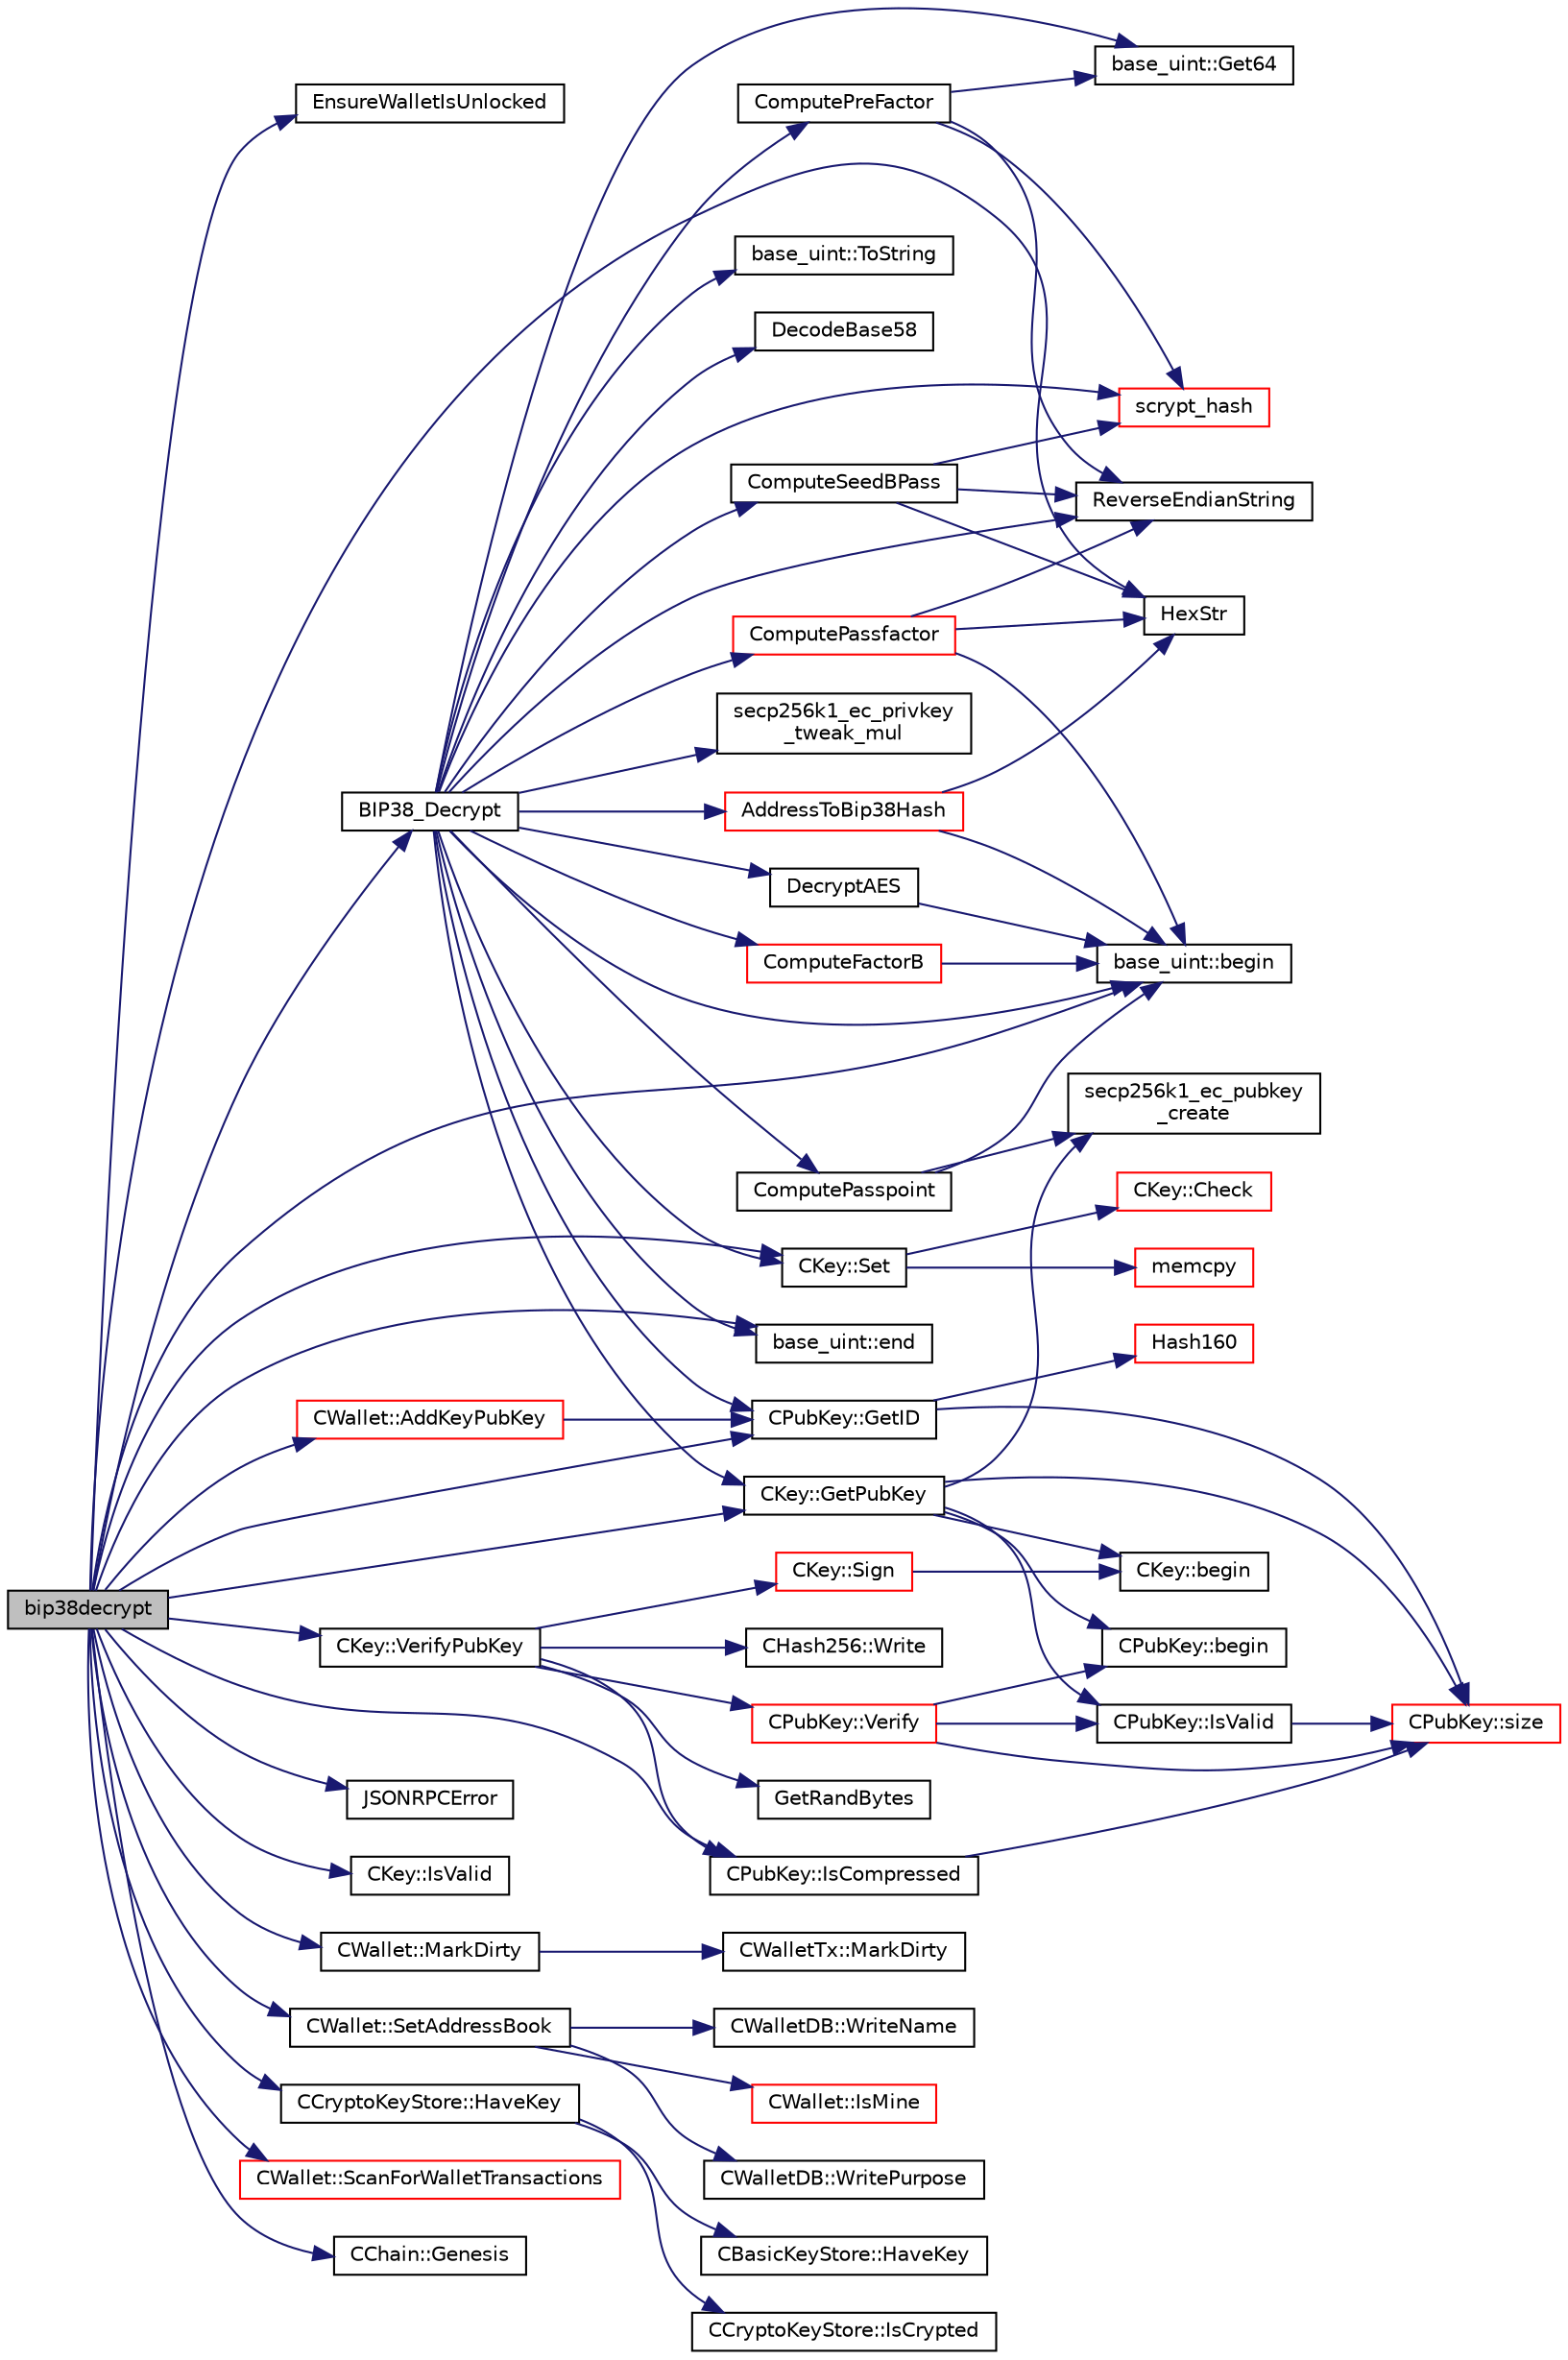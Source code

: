 digraph "bip38decrypt"
{
  edge [fontname="Helvetica",fontsize="10",labelfontname="Helvetica",labelfontsize="10"];
  node [fontname="Helvetica",fontsize="10",shape=record];
  rankdir="LR";
  Node0 [label="bip38decrypt",height=0.2,width=0.4,color="black", fillcolor="grey75", style="filled", fontcolor="black"];
  Node0 -> Node1 [color="midnightblue",fontsize="10",style="solid",fontname="Helvetica"];
  Node1 [label="EnsureWalletIsUnlocked",height=0.2,width=0.4,color="black", fillcolor="white", style="filled",URL="$rpcdump_8cpp.html#a8f837f6d506b9719cef93188db00fd3c"];
  Node0 -> Node2 [color="midnightblue",fontsize="10",style="solid",fontname="Helvetica"];
  Node2 [label="BIP38_Decrypt",height=0.2,width=0.4,color="black", fillcolor="white", style="filled",URL="$bip38_8cpp.html#a3a8abd78d8750c4c7622d7acd3815743"];
  Node2 -> Node3 [color="midnightblue",fontsize="10",style="solid",fontname="Helvetica"];
  Node3 [label="DecodeBase58",height=0.2,width=0.4,color="black", fillcolor="white", style="filled",URL="$base58_8cpp.html#a0f74d1d6e7e982cad4b0e538acea4538",tooltip="Decode a base58-encoded string (psz) into a byte vector (vchRet). "];
  Node2 -> Node4 [color="midnightblue",fontsize="10",style="solid",fontname="Helvetica"];
  Node4 [label="ReverseEndianString",height=0.2,width=0.4,color="black", fillcolor="white", style="filled",URL="$utilstrencodings_8h.html#a699915db9972f1502ab6867bb78d8e01",tooltip="Reverse the endianess of a string. "];
  Node2 -> Node5 [color="midnightblue",fontsize="10",style="solid",fontname="Helvetica"];
  Node5 [label="base_uint::Get64",height=0.2,width=0.4,color="black", fillcolor="white", style="filled",URL="$classbase__uint.html#aae5336be1799bd2debf74efb1d2cc542"];
  Node2 -> Node6 [color="midnightblue",fontsize="10",style="solid",fontname="Helvetica"];
  Node6 [label="scrypt_hash",height=0.2,width=0.4,color="red", fillcolor="white", style="filled",URL="$hash_8cpp.html#ac1ac2ae4cd8d6d9b314d6817e20ac297"];
  Node2 -> Node10 [color="midnightblue",fontsize="10",style="solid",fontname="Helvetica"];
  Node10 [label="base_uint::ToString",height=0.2,width=0.4,color="black", fillcolor="white", style="filled",URL="$classbase__uint.html#acccba4d9d51a0c36261718ca0cbb293b"];
  Node2 -> Node11 [color="midnightblue",fontsize="10",style="solid",fontname="Helvetica"];
  Node11 [label="DecryptAES",height=0.2,width=0.4,color="black", fillcolor="white", style="filled",URL="$bip38_8cpp.html#ac4abeb6b53658177e0dea45fc9a4a5dd",tooltip="39 bytes - 78 characters 1) Prefix - 2 bytes - 4 chars - strKey[0..3] 2) Flagbyte - 1 byte - 2 chars ..."];
  Node11 -> Node12 [color="midnightblue",fontsize="10",style="solid",fontname="Helvetica"];
  Node12 [label="base_uint::begin",height=0.2,width=0.4,color="black", fillcolor="white", style="filled",URL="$classbase__uint.html#aaa32054bf4e8fbb31d54a75f6065174d"];
  Node2 -> Node13 [color="midnightblue",fontsize="10",style="solid",fontname="Helvetica"];
  Node13 [label="ComputePreFactor",height=0.2,width=0.4,color="black", fillcolor="white", style="filled",URL="$bip38_8cpp.html#a05494d3b37cb18ba69ba99551af8d044"];
  Node13 -> Node4 [color="midnightblue",fontsize="10",style="solid",fontname="Helvetica"];
  Node13 -> Node5 [color="midnightblue",fontsize="10",style="solid",fontname="Helvetica"];
  Node13 -> Node6 [color="midnightblue",fontsize="10",style="solid",fontname="Helvetica"];
  Node2 -> Node14 [color="midnightblue",fontsize="10",style="solid",fontname="Helvetica"];
  Node14 [label="ComputePassfactor",height=0.2,width=0.4,color="red", fillcolor="white", style="filled",URL="$bip38_8cpp.html#aad5979e1ec2148383177c9b8e6380259"];
  Node14 -> Node4 [color="midnightblue",fontsize="10",style="solid",fontname="Helvetica"];
  Node14 -> Node15 [color="midnightblue",fontsize="10",style="solid",fontname="Helvetica"];
  Node15 [label="HexStr",height=0.2,width=0.4,color="black", fillcolor="white", style="filled",URL="$utilstrencodings_8h.html#ace13a819ca4e98c22847d26b3b357e75"];
  Node14 -> Node12 [color="midnightblue",fontsize="10",style="solid",fontname="Helvetica"];
  Node2 -> Node17 [color="midnightblue",fontsize="10",style="solid",fontname="Helvetica"];
  Node17 [label="ComputePasspoint",height=0.2,width=0.4,color="black", fillcolor="white", style="filled",URL="$bip38_8cpp.html#a8d39dfa46e422cf20367131b566cf400"];
  Node17 -> Node18 [color="midnightblue",fontsize="10",style="solid",fontname="Helvetica"];
  Node18 [label="secp256k1_ec_pubkey\l_create",height=0.2,width=0.4,color="black", fillcolor="white", style="filled",URL="$secp256k1_8h.html#a22e1ef593e0d06d40b4f233e91447aa3",tooltip="Compute the public key for a secret key. "];
  Node17 -> Node12 [color="midnightblue",fontsize="10",style="solid",fontname="Helvetica"];
  Node2 -> Node19 [color="midnightblue",fontsize="10",style="solid",fontname="Helvetica"];
  Node19 [label="ComputeSeedBPass",height=0.2,width=0.4,color="black", fillcolor="white", style="filled",URL="$bip38_8cpp.html#a1f42383a6bc8295fba2d0108a4abd194"];
  Node19 -> Node4 [color="midnightblue",fontsize="10",style="solid",fontname="Helvetica"];
  Node19 -> Node6 [color="midnightblue",fontsize="10",style="solid",fontname="Helvetica"];
  Node19 -> Node15 [color="midnightblue",fontsize="10",style="solid",fontname="Helvetica"];
  Node2 -> Node20 [color="midnightblue",fontsize="10",style="solid",fontname="Helvetica"];
  Node20 [label="ComputeFactorB",height=0.2,width=0.4,color="red", fillcolor="white", style="filled",URL="$bip38_8cpp.html#a8bc35e88af1f8b98298d2cb1b07e41bb"];
  Node20 -> Node12 [color="midnightblue",fontsize="10",style="solid",fontname="Helvetica"];
  Node2 -> Node21 [color="midnightblue",fontsize="10",style="solid",fontname="Helvetica"];
  Node21 [label="secp256k1_ec_privkey\l_tweak_mul",height=0.2,width=0.4,color="black", fillcolor="white", style="filled",URL="$secp256k1_8h.html#a5f972106d21fcca24992c6110608664e",tooltip="Tweak a private key by multiplying it with tweak. "];
  Node2 -> Node12 [color="midnightblue",fontsize="10",style="solid",fontname="Helvetica"];
  Node2 -> Node22 [color="midnightblue",fontsize="10",style="solid",fontname="Helvetica"];
  Node22 [label="CKey::Set",height=0.2,width=0.4,color="black", fillcolor="white", style="filled",URL="$class_c_key.html#aaa13d5f08456bba094210c5eeabf64c8",tooltip="Initialize using begin and end iterators to byte data. "];
  Node22 -> Node23 [color="midnightblue",fontsize="10",style="solid",fontname="Helvetica"];
  Node23 [label="CKey::Check",height=0.2,width=0.4,color="red", fillcolor="white", style="filled",URL="$class_c_key.html#acec869bc75fa8f4d619ab025d367a97c",tooltip="Check whether the 32-byte array pointed to be vch is valid keydata. "];
  Node22 -> Node25 [color="midnightblue",fontsize="10",style="solid",fontname="Helvetica"];
  Node25 [label="memcpy",height=0.2,width=0.4,color="red", fillcolor="white", style="filled",URL="$glibc__compat_8cpp.html#a0f46826ab0466591e136db24394923cf"];
  Node2 -> Node27 [color="midnightblue",fontsize="10",style="solid",fontname="Helvetica"];
  Node27 [label="base_uint::end",height=0.2,width=0.4,color="black", fillcolor="white", style="filled",URL="$classbase__uint.html#a76539ef6be800bc02e4038f457a4f74a"];
  Node2 -> Node28 [color="midnightblue",fontsize="10",style="solid",fontname="Helvetica"];
  Node28 [label="CKey::GetPubKey",height=0.2,width=0.4,color="black", fillcolor="white", style="filled",URL="$class_c_key.html#aa1085c59603a62db6ec776300f250337",tooltip="Compute the public key from a private key. "];
  Node28 -> Node18 [color="midnightblue",fontsize="10",style="solid",fontname="Helvetica"];
  Node28 -> Node29 [color="midnightblue",fontsize="10",style="solid",fontname="Helvetica"];
  Node29 [label="CPubKey::begin",height=0.2,width=0.4,color="black", fillcolor="white", style="filled",URL="$class_c_pub_key.html#a859ab9909d68092d6d4fc739237ab358"];
  Node28 -> Node30 [color="midnightblue",fontsize="10",style="solid",fontname="Helvetica"];
  Node30 [label="CKey::begin",height=0.2,width=0.4,color="black", fillcolor="white", style="filled",URL="$class_c_key.html#ab8dee0ad9d933304a22284ee40040847"];
  Node28 -> Node31 [color="midnightblue",fontsize="10",style="solid",fontname="Helvetica"];
  Node31 [label="CPubKey::size",height=0.2,width=0.4,color="red", fillcolor="white", style="filled",URL="$class_c_pub_key.html#a6bb28fcf0a5f799c69f5b7269363b309",tooltip="Simple read-only vector-like interface to the pubkey data. "];
  Node28 -> Node33 [color="midnightblue",fontsize="10",style="solid",fontname="Helvetica"];
  Node33 [label="CPubKey::IsValid",height=0.2,width=0.4,color="black", fillcolor="white", style="filled",URL="$class_c_pub_key.html#a4fa94293cf8577fd039b9a133f6c7f30"];
  Node33 -> Node31 [color="midnightblue",fontsize="10",style="solid",fontname="Helvetica"];
  Node2 -> Node34 [color="midnightblue",fontsize="10",style="solid",fontname="Helvetica"];
  Node34 [label="CPubKey::GetID",height=0.2,width=0.4,color="black", fillcolor="white", style="filled",URL="$class_c_pub_key.html#a2675f7e6f72eff68e7a5227289feb021",tooltip="Get the KeyID of this public key (hash of its serialization) "];
  Node34 -> Node35 [color="midnightblue",fontsize="10",style="solid",fontname="Helvetica"];
  Node35 [label="Hash160",height=0.2,width=0.4,color="red", fillcolor="white", style="filled",URL="$hash_8h.html#a4490f70ddae16e9e48460a0416a48a6b",tooltip="Compute the 160-bit hash an object. "];
  Node34 -> Node31 [color="midnightblue",fontsize="10",style="solid",fontname="Helvetica"];
  Node2 -> Node41 [color="midnightblue",fontsize="10",style="solid",fontname="Helvetica"];
  Node41 [label="AddressToBip38Hash",height=0.2,width=0.4,color="red", fillcolor="white", style="filled",URL="$bip38_8cpp.html#a316d78ad4929a28e63f746aa5da410aa"];
  Node41 -> Node12 [color="midnightblue",fontsize="10",style="solid",fontname="Helvetica"];
  Node41 -> Node15 [color="midnightblue",fontsize="10",style="solid",fontname="Helvetica"];
  Node0 -> Node42 [color="midnightblue",fontsize="10",style="solid",fontname="Helvetica"];
  Node42 [label="JSONRPCError",height=0.2,width=0.4,color="black", fillcolor="white", style="filled",URL="$rpcprotocol_8cpp.html#a17b1bb111ab339efc951929834766039"];
  Node0 -> Node15 [color="midnightblue",fontsize="10",style="solid",fontname="Helvetica"];
  Node0 -> Node22 [color="midnightblue",fontsize="10",style="solid",fontname="Helvetica"];
  Node0 -> Node12 [color="midnightblue",fontsize="10",style="solid",fontname="Helvetica"];
  Node0 -> Node27 [color="midnightblue",fontsize="10",style="solid",fontname="Helvetica"];
  Node0 -> Node43 [color="midnightblue",fontsize="10",style="solid",fontname="Helvetica"];
  Node43 [label="CKey::IsValid",height=0.2,width=0.4,color="black", fillcolor="white", style="filled",URL="$class_c_key.html#a56e06c48d504a1a65e244e5fc35cdecc",tooltip="Check whether this private key is valid. "];
  Node0 -> Node28 [color="midnightblue",fontsize="10",style="solid",fontname="Helvetica"];
  Node0 -> Node44 [color="midnightblue",fontsize="10",style="solid",fontname="Helvetica"];
  Node44 [label="CPubKey::IsCompressed",height=0.2,width=0.4,color="black", fillcolor="white", style="filled",URL="$class_c_pub_key.html#a25f8b70340ad20ddab0f80ec4cee9396",tooltip="Check whether this is a compressed public key. "];
  Node44 -> Node31 [color="midnightblue",fontsize="10",style="solid",fontname="Helvetica"];
  Node0 -> Node45 [color="midnightblue",fontsize="10",style="solid",fontname="Helvetica"];
  Node45 [label="CKey::VerifyPubKey",height=0.2,width=0.4,color="black", fillcolor="white", style="filled",URL="$class_c_key.html#ac53425b8d0f89067bce781c485101b20",tooltip="Verify thoroughly whether a private key and a public key match. "];
  Node45 -> Node44 [color="midnightblue",fontsize="10",style="solid",fontname="Helvetica"];
  Node45 -> Node46 [color="midnightblue",fontsize="10",style="solid",fontname="Helvetica"];
  Node46 [label="GetRandBytes",height=0.2,width=0.4,color="black", fillcolor="white", style="filled",URL="$random_8cpp.html#ada0c29949c4d1ac0cc027d93c4771423",tooltip="Functions to gather random data via the OpenSSL PRNG. "];
  Node45 -> Node47 [color="midnightblue",fontsize="10",style="solid",fontname="Helvetica"];
  Node47 [label="CHash256::Write",height=0.2,width=0.4,color="black", fillcolor="white", style="filled",URL="$class_c_hash256.html#a9cc25033c6435cb28e2e8e377c949a7a"];
  Node45 -> Node48 [color="midnightblue",fontsize="10",style="solid",fontname="Helvetica"];
  Node48 [label="CKey::Sign",height=0.2,width=0.4,color="red", fillcolor="white", style="filled",URL="$class_c_key.html#aa9b184a4a71d3e1a40aab360cf68e86c",tooltip="Create a DER-serialized signature. "];
  Node48 -> Node30 [color="midnightblue",fontsize="10",style="solid",fontname="Helvetica"];
  Node45 -> Node52 [color="midnightblue",fontsize="10",style="solid",fontname="Helvetica"];
  Node52 [label="CPubKey::Verify",height=0.2,width=0.4,color="red", fillcolor="white", style="filled",URL="$class_c_pub_key.html#a5b3fef213b227394ca9d0a1e3baa957e",tooltip="Verify a DER signature (~72 bytes). "];
  Node52 -> Node33 [color="midnightblue",fontsize="10",style="solid",fontname="Helvetica"];
  Node52 -> Node29 [color="midnightblue",fontsize="10",style="solid",fontname="Helvetica"];
  Node52 -> Node31 [color="midnightblue",fontsize="10",style="solid",fontname="Helvetica"];
  Node0 -> Node34 [color="midnightblue",fontsize="10",style="solid",fontname="Helvetica"];
  Node0 -> Node55 [color="midnightblue",fontsize="10",style="solid",fontname="Helvetica"];
  Node55 [label="CWallet::MarkDirty",height=0.2,width=0.4,color="black", fillcolor="white", style="filled",URL="$group__map_wallet.html#ga26fd9a9f48230daf346500d2afb6115e"];
  Node55 -> Node56 [color="midnightblue",fontsize="10",style="solid",fontname="Helvetica"];
  Node56 [label="CWalletTx::MarkDirty",height=0.2,width=0.4,color="black", fillcolor="white", style="filled",URL="$class_c_wallet_tx.html#ac8a376bcb955e437489504dc596b43cf",tooltip="make sure balances are recalculated "];
  Node0 -> Node57 [color="midnightblue",fontsize="10",style="solid",fontname="Helvetica"];
  Node57 [label="CWallet::SetAddressBook",height=0.2,width=0.4,color="black", fillcolor="white", style="filled",URL="$group___actions.html#ga53e5528d7005608594e73f500bc5bb8f"];
  Node57 -> Node58 [color="midnightblue",fontsize="10",style="solid",fontname="Helvetica"];
  Node58 [label="CWallet::IsMine",height=0.2,width=0.4,color="red", fillcolor="white", style="filled",URL="$group__map_wallet.html#ga4eada57edc1c443564b8cc9b853d955c"];
  Node57 -> Node61 [color="midnightblue",fontsize="10",style="solid",fontname="Helvetica"];
  Node61 [label="CWalletDB::WritePurpose",height=0.2,width=0.4,color="black", fillcolor="white", style="filled",URL="$class_c_wallet_d_b.html#a8d4e8d73b977dc62c137bd3543c278bf"];
  Node57 -> Node62 [color="midnightblue",fontsize="10",style="solid",fontname="Helvetica"];
  Node62 [label="CWalletDB::WriteName",height=0.2,width=0.4,color="black", fillcolor="white", style="filled",URL="$class_c_wallet_d_b.html#ad1b3bce77e9dd6ddd8c668a469c38f0a"];
  Node0 -> Node63 [color="midnightblue",fontsize="10",style="solid",fontname="Helvetica"];
  Node63 [label="CCryptoKeyStore::HaveKey",height=0.2,width=0.4,color="black", fillcolor="white", style="filled",URL="$class_c_crypto_key_store.html#a6c115cf1fc4129b43c8846b3d51d8ff5",tooltip="Check whether a key corresponding to a given address is present in the store. "];
  Node63 -> Node64 [color="midnightblue",fontsize="10",style="solid",fontname="Helvetica"];
  Node64 [label="CCryptoKeyStore::IsCrypted",height=0.2,width=0.4,color="black", fillcolor="white", style="filled",URL="$class_c_crypto_key_store.html#acc8fed44366c98fb481333ca6e867088"];
  Node63 -> Node65 [color="midnightblue",fontsize="10",style="solid",fontname="Helvetica"];
  Node65 [label="CBasicKeyStore::HaveKey",height=0.2,width=0.4,color="black", fillcolor="white", style="filled",URL="$class_c_basic_key_store.html#afc99762e3e58f93e198d85ecfdf5804a",tooltip="Check whether a key corresponding to a given address is present in the store. "];
  Node0 -> Node66 [color="midnightblue",fontsize="10",style="solid",fontname="Helvetica"];
  Node66 [label="CWallet::AddKeyPubKey",height=0.2,width=0.4,color="red", fillcolor="white", style="filled",URL="$group__map_wallet.html#ga3240da36cd717146296969227a3e0bd5",tooltip="Adds a key to the store, and saves it to disk. "];
  Node66 -> Node34 [color="midnightblue",fontsize="10",style="solid",fontname="Helvetica"];
  Node0 -> Node82 [color="midnightblue",fontsize="10",style="solid",fontname="Helvetica"];
  Node82 [label="CWallet::ScanForWalletTransactions",height=0.2,width=0.4,color="red", fillcolor="white", style="filled",URL="$group__map_wallet.html#ga979a17e80e4897ed1f4ae9a4be7c493c",tooltip="Scan the block chain (starting in pindexStart) for transactions from or to us. "];
  Node0 -> Node87 [color="midnightblue",fontsize="10",style="solid",fontname="Helvetica"];
  Node87 [label="CChain::Genesis",height=0.2,width=0.4,color="black", fillcolor="white", style="filled",URL="$class_c_chain.html#a0af94042e68f7dbc86260d3a54f08a3f",tooltip="Returns the index entry for the genesis block of this chain, or NULL if none. "];
}
